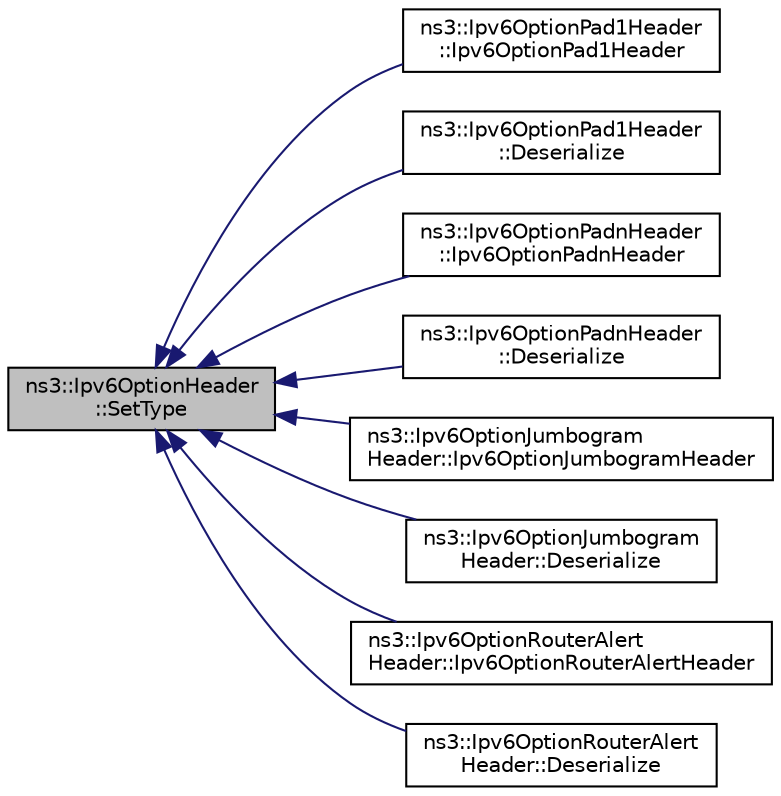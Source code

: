 digraph "ns3::Ipv6OptionHeader::SetType"
{
  edge [fontname="Helvetica",fontsize="10",labelfontname="Helvetica",labelfontsize="10"];
  node [fontname="Helvetica",fontsize="10",shape=record];
  rankdir="LR";
  Node1 [label="ns3::Ipv6OptionHeader\l::SetType",height=0.2,width=0.4,color="black", fillcolor="grey75", style="filled", fontcolor="black"];
  Node1 -> Node2 [dir="back",color="midnightblue",fontsize="10",style="solid"];
  Node2 [label="ns3::Ipv6OptionPad1Header\l::Ipv6OptionPad1Header",height=0.2,width=0.4,color="black", fillcolor="white", style="filled",URL="$d1/dbf/classns3_1_1Ipv6OptionPad1Header.html#a14ffd7aceda9467aaa6e9f383665c541",tooltip="Constructor. "];
  Node1 -> Node3 [dir="back",color="midnightblue",fontsize="10",style="solid"];
  Node3 [label="ns3::Ipv6OptionPad1Header\l::Deserialize",height=0.2,width=0.4,color="black", fillcolor="white", style="filled",URL="$d1/dbf/classns3_1_1Ipv6OptionPad1Header.html#a88590ad835a1a40d88922dd21b42f0b3",tooltip="Deserialize the packet. "];
  Node1 -> Node4 [dir="back",color="midnightblue",fontsize="10",style="solid"];
  Node4 [label="ns3::Ipv6OptionPadnHeader\l::Ipv6OptionPadnHeader",height=0.2,width=0.4,color="black", fillcolor="white", style="filled",URL="$dd/d2f/classns3_1_1Ipv6OptionPadnHeader.html#a88ed4885e22c99c8073bd3cdc0054242",tooltip="Constructor. "];
  Node1 -> Node5 [dir="back",color="midnightblue",fontsize="10",style="solid"];
  Node5 [label="ns3::Ipv6OptionPadnHeader\l::Deserialize",height=0.2,width=0.4,color="black", fillcolor="white", style="filled",URL="$dd/d2f/classns3_1_1Ipv6OptionPadnHeader.html#a11d0524b7407f22ab7dc2e618c7f810a",tooltip="Deserialize the packet. "];
  Node1 -> Node6 [dir="back",color="midnightblue",fontsize="10",style="solid"];
  Node6 [label="ns3::Ipv6OptionJumbogram\lHeader::Ipv6OptionJumbogramHeader",height=0.2,width=0.4,color="black", fillcolor="white", style="filled",URL="$d0/db7/classns3_1_1Ipv6OptionJumbogramHeader.html#a0d79d05e851c6cd29369edf84099b8a1",tooltip="Constructor. "];
  Node1 -> Node7 [dir="back",color="midnightblue",fontsize="10",style="solid"];
  Node7 [label="ns3::Ipv6OptionJumbogram\lHeader::Deserialize",height=0.2,width=0.4,color="black", fillcolor="white", style="filled",URL="$d0/db7/classns3_1_1Ipv6OptionJumbogramHeader.html#abbd293011adcb442cf53eaf61aa401c6",tooltip="Deserialize the packet. "];
  Node1 -> Node8 [dir="back",color="midnightblue",fontsize="10",style="solid"];
  Node8 [label="ns3::Ipv6OptionRouterAlert\lHeader::Ipv6OptionRouterAlertHeader",height=0.2,width=0.4,color="black", fillcolor="white", style="filled",URL="$d2/da8/classns3_1_1Ipv6OptionRouterAlertHeader.html#a069922a3e3f0fcad7e87664a17e3ba17",tooltip="Constructor. "];
  Node1 -> Node9 [dir="back",color="midnightblue",fontsize="10",style="solid"];
  Node9 [label="ns3::Ipv6OptionRouterAlert\lHeader::Deserialize",height=0.2,width=0.4,color="black", fillcolor="white", style="filled",URL="$d2/da8/classns3_1_1Ipv6OptionRouterAlertHeader.html#a41262149c996341e578a7c4afa32ed61",tooltip="Deserialize the packet. "];
}
